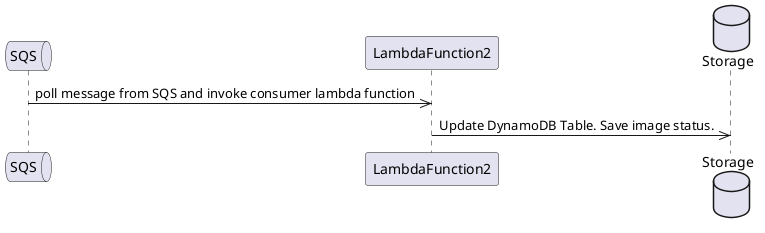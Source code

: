 @startuml
    queue SQS
    participant LambdaFunction2
    database Storage

    SQS->>LambdaFunction2: poll message from SQS and invoke consumer lambda function
    LambdaFunction2->>Storage: Update DynamoDB Table. Save image status.
@enduml